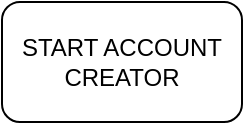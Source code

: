 <mxfile version="14.5.7" type="github">
  <diagram id="2IHAyBC6-V2in-pEHZSB" name="Page-1">
    <mxGraphModel dx="979" dy="1263" grid="1" gridSize="10" guides="1" tooltips="1" connect="1" arrows="1" fold="1" page="1" pageScale="1" pageWidth="850" pageHeight="1100" math="0" shadow="0">
      <root>
        <mxCell id="0" />
        <mxCell id="1" parent="0" />
        <mxCell id="0afhDAOQh3jEqX-bZtkd-1" value="START ACCOUNT CREATOR" style="rounded=1;whiteSpace=wrap;html=1;" vertex="1" parent="1">
          <mxGeometry x="10" y="10" width="120" height="60" as="geometry" />
        </mxCell>
      </root>
    </mxGraphModel>
  </diagram>
</mxfile>

